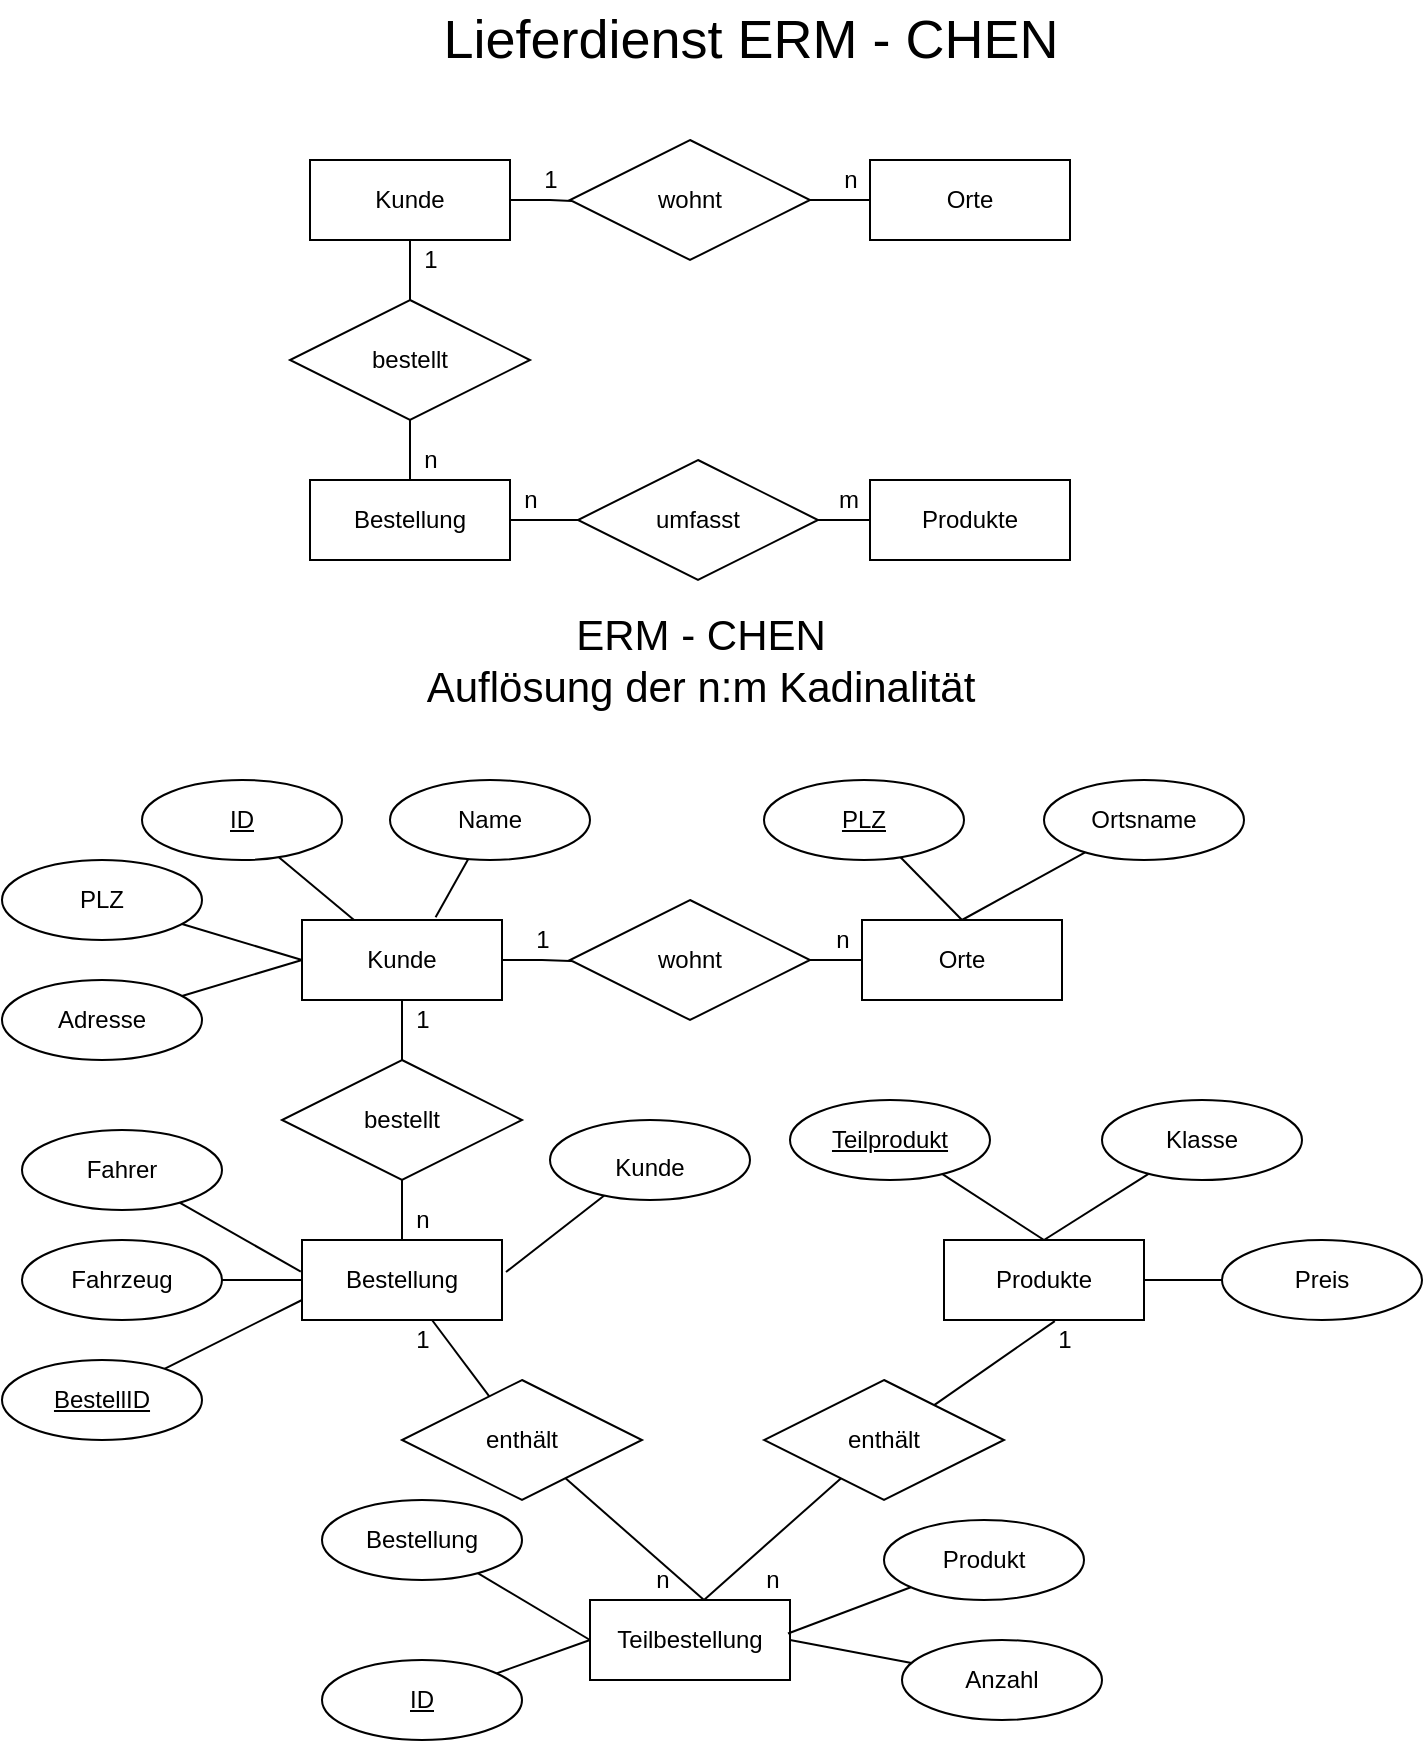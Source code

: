<mxfile version="14.6.13" type="device" pages="2"><diagram id="JE817hBxM2WWkQEme-D2" name="Page-1"><mxGraphModel dx="981" dy="508" grid="1" gridSize="10" guides="1" tooltips="1" connect="1" arrows="1" fold="1" page="1" pageScale="1" pageWidth="827" pageHeight="1169" math="0" shadow="0"><root><mxCell id="0"/><mxCell id="1" parent="0"/><mxCell id="rlIfm67ZMef8G25fysMD-7" style="edgeStyle=orthogonalEdgeStyle;rounded=0;orthogonalLoop=1;jettySize=auto;html=1;entryX=0.031;entryY=0.51;entryDx=0;entryDy=0;entryPerimeter=0;endArrow=none;endFill=0;" edge="1" parent="1" source="rlIfm67ZMef8G25fysMD-1" target="rlIfm67ZMef8G25fysMD-6"><mxGeometry relative="1" as="geometry"/></mxCell><mxCell id="rlIfm67ZMef8G25fysMD-1" value="Kunde" style="whiteSpace=wrap;html=1;align=center;" vertex="1" parent="1"><mxGeometry x="194" y="80" width="100" height="40" as="geometry"/></mxCell><mxCell id="rlIfm67ZMef8G25fysMD-3" value="Produkte" style="whiteSpace=wrap;html=1;align=center;" vertex="1" parent="1"><mxGeometry x="474" y="240" width="100" height="40" as="geometry"/></mxCell><mxCell id="rlIfm67ZMef8G25fysMD-13" style="edgeStyle=orthogonalEdgeStyle;rounded=0;orthogonalLoop=1;jettySize=auto;html=1;entryX=0;entryY=0.5;entryDx=0;entryDy=0;endArrow=none;endFill=0;" edge="1" parent="1" source="rlIfm67ZMef8G25fysMD-4" target="rlIfm67ZMef8G25fysMD-12"><mxGeometry relative="1" as="geometry"/></mxCell><mxCell id="rlIfm67ZMef8G25fysMD-4" value="Bestellung" style="whiteSpace=wrap;html=1;align=center;" vertex="1" parent="1"><mxGeometry x="194" y="240" width="100" height="40" as="geometry"/></mxCell><mxCell id="rlIfm67ZMef8G25fysMD-5" value="Orte" style="whiteSpace=wrap;html=1;align=center;" vertex="1" parent="1"><mxGeometry x="474" y="80" width="100" height="40" as="geometry"/></mxCell><mxCell id="rlIfm67ZMef8G25fysMD-9" style="edgeStyle=orthogonalEdgeStyle;rounded=0;orthogonalLoop=1;jettySize=auto;html=1;exitX=1;exitY=0.5;exitDx=0;exitDy=0;endArrow=none;endFill=0;" edge="1" parent="1" source="rlIfm67ZMef8G25fysMD-6" target="rlIfm67ZMef8G25fysMD-5"><mxGeometry relative="1" as="geometry"/></mxCell><mxCell id="rlIfm67ZMef8G25fysMD-6" value="wohnt" style="shape=rhombus;perimeter=rhombusPerimeter;whiteSpace=wrap;html=1;align=center;" vertex="1" parent="1"><mxGeometry x="324" y="70" width="120" height="60" as="geometry"/></mxCell><mxCell id="rlIfm67ZMef8G25fysMD-10" value="1" style="text;html=1;align=center;verticalAlign=middle;resizable=0;points=[];autosize=1;strokeColor=none;" vertex="1" parent="1"><mxGeometry x="304" y="80" width="20" height="20" as="geometry"/></mxCell><mxCell id="rlIfm67ZMef8G25fysMD-11" value="n" style="text;html=1;align=center;verticalAlign=middle;resizable=0;points=[];autosize=1;strokeColor=none;" vertex="1" parent="1"><mxGeometry x="454" y="80" width="20" height="20" as="geometry"/></mxCell><mxCell id="rlIfm67ZMef8G25fysMD-14" style="edgeStyle=orthogonalEdgeStyle;rounded=0;orthogonalLoop=1;jettySize=auto;html=1;entryX=0;entryY=0.5;entryDx=0;entryDy=0;endArrow=none;endFill=0;" edge="1" parent="1" source="rlIfm67ZMef8G25fysMD-12" target="rlIfm67ZMef8G25fysMD-3"><mxGeometry relative="1" as="geometry"/></mxCell><mxCell id="rlIfm67ZMef8G25fysMD-12" value="umfasst" style="shape=rhombus;perimeter=rhombusPerimeter;whiteSpace=wrap;html=1;align=center;" vertex="1" parent="1"><mxGeometry x="328" y="230" width="120" height="60" as="geometry"/></mxCell><mxCell id="rlIfm67ZMef8G25fysMD-15" value="n" style="text;html=1;align=center;verticalAlign=middle;resizable=0;points=[];autosize=1;strokeColor=none;" vertex="1" parent="1"><mxGeometry x="294" y="240" width="20" height="20" as="geometry"/></mxCell><mxCell id="rlIfm67ZMef8G25fysMD-16" value="m" style="text;html=1;align=center;verticalAlign=middle;resizable=0;points=[];autosize=1;strokeColor=none;" vertex="1" parent="1"><mxGeometry x="448" y="240" width="30" height="20" as="geometry"/></mxCell><mxCell id="rlIfm67ZMef8G25fysMD-18" style="edgeStyle=orthogonalEdgeStyle;rounded=0;orthogonalLoop=1;jettySize=auto;html=1;entryX=0.5;entryY=1;entryDx=0;entryDy=0;endArrow=none;endFill=0;" edge="1" parent="1" source="rlIfm67ZMef8G25fysMD-17" target="rlIfm67ZMef8G25fysMD-1"><mxGeometry relative="1" as="geometry"/></mxCell><mxCell id="rlIfm67ZMef8G25fysMD-19" style="edgeStyle=orthogonalEdgeStyle;rounded=0;orthogonalLoop=1;jettySize=auto;html=1;entryX=0.5;entryY=0;entryDx=0;entryDy=0;endArrow=none;endFill=0;" edge="1" parent="1" source="rlIfm67ZMef8G25fysMD-17" target="rlIfm67ZMef8G25fysMD-4"><mxGeometry relative="1" as="geometry"/></mxCell><mxCell id="rlIfm67ZMef8G25fysMD-17" value="bestellt" style="shape=rhombus;perimeter=rhombusPerimeter;whiteSpace=wrap;html=1;align=center;" vertex="1" parent="1"><mxGeometry x="184" y="150" width="120" height="60" as="geometry"/></mxCell><mxCell id="rlIfm67ZMef8G25fysMD-20" value="n" style="text;html=1;align=center;verticalAlign=middle;resizable=0;points=[];autosize=1;strokeColor=none;" vertex="1" parent="1"><mxGeometry x="244" y="220" width="20" height="20" as="geometry"/></mxCell><mxCell id="rlIfm67ZMef8G25fysMD-21" value="1" style="text;html=1;align=center;verticalAlign=middle;resizable=0;points=[];autosize=1;strokeColor=none;" vertex="1" parent="1"><mxGeometry x="244" y="120" width="20" height="20" as="geometry"/></mxCell><mxCell id="rlIfm67ZMef8G25fysMD-22" value="Lieferdienst ERM - CHEN" style="text;html=1;align=center;verticalAlign=middle;resizable=0;points=[];autosize=1;strokeColor=none;fontSize=27;" vertex="1" parent="1"><mxGeometry x="254" width="320" height="40" as="geometry"/></mxCell><mxCell id="rlIfm67ZMef8G25fysMD-23" value="ERM - CHEN&lt;br style=&quot;font-size: 21px;&quot;&gt;Auflösung der n:m Kadinalität" style="text;html=1;align=center;verticalAlign=middle;resizable=0;points=[];autosize=1;strokeColor=none;fontSize=21;" vertex="1" parent="1"><mxGeometry x="244" y="300" width="290" height="60" as="geometry"/></mxCell><mxCell id="rlIfm67ZMef8G25fysMD-24" style="edgeStyle=orthogonalEdgeStyle;rounded=0;orthogonalLoop=1;jettySize=auto;html=1;entryX=0.031;entryY=0.51;entryDx=0;entryDy=0;entryPerimeter=0;endArrow=none;endFill=0;" edge="1" parent="1" source="rlIfm67ZMef8G25fysMD-25" target="rlIfm67ZMef8G25fysMD-31"><mxGeometry relative="1" as="geometry"/></mxCell><mxCell id="rlIfm67ZMef8G25fysMD-25" value="Kunde" style="whiteSpace=wrap;html=1;align=center;" vertex="1" parent="1"><mxGeometry x="190" y="460" width="100" height="40" as="geometry"/></mxCell><mxCell id="rlIfm67ZMef8G25fysMD-73" style="edgeStyle=none;rounded=0;orthogonalLoop=1;jettySize=auto;html=1;entryX=0;entryY=0.5;entryDx=0;entryDy=0;endArrow=none;endFill=0;" edge="1" parent="1" source="rlIfm67ZMef8G25fysMD-26" target="rlIfm67ZMef8G25fysMD-72"><mxGeometry relative="1" as="geometry"/></mxCell><mxCell id="rlIfm67ZMef8G25fysMD-26" value="Produkte" style="whiteSpace=wrap;html=1;align=center;" vertex="1" parent="1"><mxGeometry x="511" y="620" width="100" height="40" as="geometry"/></mxCell><mxCell id="rlIfm67ZMef8G25fysMD-46" style="rounded=0;orthogonalLoop=1;jettySize=auto;html=1;endArrow=none;endFill=0;" edge="1" parent="1" source="rlIfm67ZMef8G25fysMD-28" target="rlIfm67ZMef8G25fysMD-44"><mxGeometry relative="1" as="geometry"/></mxCell><mxCell id="rlIfm67ZMef8G25fysMD-28" value="Bestellung" style="whiteSpace=wrap;html=1;align=center;" vertex="1" parent="1"><mxGeometry x="190" y="620" width="100" height="40" as="geometry"/></mxCell><mxCell id="rlIfm67ZMef8G25fysMD-29" value="Orte" style="whiteSpace=wrap;html=1;align=center;" vertex="1" parent="1"><mxGeometry x="470" y="460" width="100" height="40" as="geometry"/></mxCell><mxCell id="rlIfm67ZMef8G25fysMD-30" style="edgeStyle=orthogonalEdgeStyle;rounded=0;orthogonalLoop=1;jettySize=auto;html=1;exitX=1;exitY=0.5;exitDx=0;exitDy=0;entryX=0;entryY=0.5;entryDx=0;entryDy=0;endArrow=none;endFill=0;" edge="1" parent="1" source="rlIfm67ZMef8G25fysMD-31" target="rlIfm67ZMef8G25fysMD-29"><mxGeometry relative="1" as="geometry"/></mxCell><mxCell id="rlIfm67ZMef8G25fysMD-31" value="wohnt" style="shape=rhombus;perimeter=rhombusPerimeter;whiteSpace=wrap;html=1;align=center;" vertex="1" parent="1"><mxGeometry x="324" y="450" width="120" height="60" as="geometry"/></mxCell><mxCell id="rlIfm67ZMef8G25fysMD-32" value="1" style="text;html=1;align=center;verticalAlign=middle;resizable=0;points=[];autosize=1;strokeColor=none;" vertex="1" parent="1"><mxGeometry x="300" y="460" width="20" height="20" as="geometry"/></mxCell><mxCell id="rlIfm67ZMef8G25fysMD-33" value="n" style="text;html=1;align=center;verticalAlign=middle;resizable=0;points=[];autosize=1;strokeColor=none;" vertex="1" parent="1"><mxGeometry x="450" y="460" width="20" height="20" as="geometry"/></mxCell><mxCell id="rlIfm67ZMef8G25fysMD-38" style="edgeStyle=orthogonalEdgeStyle;rounded=0;orthogonalLoop=1;jettySize=auto;html=1;entryX=0.5;entryY=1;entryDx=0;entryDy=0;endArrow=none;endFill=0;" edge="1" parent="1" source="rlIfm67ZMef8G25fysMD-40" target="rlIfm67ZMef8G25fysMD-25"><mxGeometry relative="1" as="geometry"/></mxCell><mxCell id="rlIfm67ZMef8G25fysMD-39" style="edgeStyle=orthogonalEdgeStyle;rounded=0;orthogonalLoop=1;jettySize=auto;html=1;entryX=0.5;entryY=0;entryDx=0;entryDy=0;endArrow=none;endFill=0;" edge="1" parent="1" source="rlIfm67ZMef8G25fysMD-40" target="rlIfm67ZMef8G25fysMD-28"><mxGeometry relative="1" as="geometry"/></mxCell><mxCell id="rlIfm67ZMef8G25fysMD-40" value="bestellt" style="shape=rhombus;perimeter=rhombusPerimeter;whiteSpace=wrap;html=1;align=center;" vertex="1" parent="1"><mxGeometry x="180" y="530" width="120" height="60" as="geometry"/></mxCell><mxCell id="rlIfm67ZMef8G25fysMD-41" value="n" style="text;html=1;align=center;verticalAlign=middle;resizable=0;points=[];autosize=1;strokeColor=none;" vertex="1" parent="1"><mxGeometry x="240" y="600" width="20" height="20" as="geometry"/></mxCell><mxCell id="rlIfm67ZMef8G25fysMD-42" value="1" style="text;html=1;align=center;verticalAlign=middle;resizable=0;points=[];autosize=1;strokeColor=none;" vertex="1" parent="1"><mxGeometry x="240" y="500" width="20" height="20" as="geometry"/></mxCell><mxCell id="rlIfm67ZMef8G25fysMD-43" value="Teilbestellung" style="whiteSpace=wrap;html=1;align=center;" vertex="1" parent="1"><mxGeometry x="334" y="800" width="100" height="40" as="geometry"/></mxCell><mxCell id="rlIfm67ZMef8G25fysMD-48" style="edgeStyle=none;rounded=0;orthogonalLoop=1;jettySize=auto;html=1;entryX=0.57;entryY=0;entryDx=0;entryDy=0;entryPerimeter=0;endArrow=none;endFill=0;" edge="1" parent="1" source="rlIfm67ZMef8G25fysMD-44" target="rlIfm67ZMef8G25fysMD-43"><mxGeometry relative="1" as="geometry"/></mxCell><mxCell id="rlIfm67ZMef8G25fysMD-44" value="enthält" style="shape=rhombus;perimeter=rhombusPerimeter;whiteSpace=wrap;html=1;align=center;" vertex="1" parent="1"><mxGeometry x="240" y="690" width="120" height="60" as="geometry"/></mxCell><mxCell id="rlIfm67ZMef8G25fysMD-47" style="edgeStyle=none;rounded=0;orthogonalLoop=1;jettySize=auto;html=1;entryX=0.554;entryY=1.014;entryDx=0;entryDy=0;entryPerimeter=0;endArrow=none;endFill=0;" edge="1" parent="1" source="rlIfm67ZMef8G25fysMD-45" target="rlIfm67ZMef8G25fysMD-26"><mxGeometry relative="1" as="geometry"/></mxCell><mxCell id="rlIfm67ZMef8G25fysMD-49" style="edgeStyle=none;rounded=0;orthogonalLoop=1;jettySize=auto;html=1;entryX=0.57;entryY=0;entryDx=0;entryDy=0;entryPerimeter=0;endArrow=none;endFill=0;" edge="1" parent="1" source="rlIfm67ZMef8G25fysMD-45" target="rlIfm67ZMef8G25fysMD-43"><mxGeometry relative="1" as="geometry"/></mxCell><mxCell id="rlIfm67ZMef8G25fysMD-45" value="enthält" style="shape=rhombus;perimeter=rhombusPerimeter;whiteSpace=wrap;html=1;align=center;" vertex="1" parent="1"><mxGeometry x="421" y="690" width="120" height="60" as="geometry"/></mxCell><mxCell id="rlIfm67ZMef8G25fysMD-50" value="1" style="text;html=1;align=center;verticalAlign=middle;resizable=0;points=[];autosize=1;strokeColor=none;" vertex="1" parent="1"><mxGeometry x="240" y="660" width="20" height="20" as="geometry"/></mxCell><mxCell id="rlIfm67ZMef8G25fysMD-51" value="n" style="text;html=1;align=center;verticalAlign=middle;resizable=0;points=[];autosize=1;strokeColor=none;" vertex="1" parent="1"><mxGeometry x="360" y="780" width="20" height="20" as="geometry"/></mxCell><mxCell id="rlIfm67ZMef8G25fysMD-52" value="1" style="text;html=1;align=center;verticalAlign=middle;resizable=0;points=[];autosize=1;strokeColor=none;" vertex="1" parent="1"><mxGeometry x="561" y="660" width="20" height="20" as="geometry"/></mxCell><mxCell id="rlIfm67ZMef8G25fysMD-54" value="n" style="text;html=1;align=center;verticalAlign=middle;resizable=0;points=[];autosize=1;strokeColor=none;" vertex="1" parent="1"><mxGeometry x="415" y="780" width="20" height="20" as="geometry"/></mxCell><mxCell id="rlIfm67ZMef8G25fysMD-60" style="edgeStyle=none;rounded=0;orthogonalLoop=1;jettySize=auto;html=1;entryX=0.5;entryY=0;entryDx=0;entryDy=0;endArrow=none;endFill=0;" edge="1" parent="1" source="rlIfm67ZMef8G25fysMD-56" target="rlIfm67ZMef8G25fysMD-29"><mxGeometry relative="1" as="geometry"/></mxCell><mxCell id="rlIfm67ZMef8G25fysMD-56" value="Ortsname" style="ellipse;whiteSpace=wrap;html=1;align=center;" vertex="1" parent="1"><mxGeometry x="561" y="390" width="100" height="40" as="geometry"/></mxCell><mxCell id="rlIfm67ZMef8G25fysMD-61" style="edgeStyle=none;rounded=0;orthogonalLoop=1;jettySize=auto;html=1;endArrow=none;endFill=0;" edge="1" parent="1" target="rlIfm67ZMef8G25fysMD-25"><mxGeometry relative="1" as="geometry"><mxPoint x="171.674" y="423.023" as="sourcePoint"/></mxGeometry></mxCell><mxCell id="rlIfm67ZMef8G25fysMD-57" value="ID" style="ellipse;whiteSpace=wrap;html=1;align=center;fontStyle=4;" vertex="1" parent="1"><mxGeometry x="110" y="390" width="100" height="40" as="geometry"/></mxCell><mxCell id="rlIfm67ZMef8G25fysMD-59" style="edgeStyle=none;rounded=0;orthogonalLoop=1;jettySize=auto;html=1;entryX=0.5;entryY=0;entryDx=0;entryDy=0;endArrow=none;endFill=0;" edge="1" parent="1" source="rlIfm67ZMef8G25fysMD-58" target="rlIfm67ZMef8G25fysMD-29"><mxGeometry relative="1" as="geometry"/></mxCell><mxCell id="rlIfm67ZMef8G25fysMD-58" value="PLZ" style="ellipse;whiteSpace=wrap;html=1;align=center;fontStyle=4;" vertex="1" parent="1"><mxGeometry x="421" y="390" width="100" height="40" as="geometry"/></mxCell><mxCell id="rlIfm67ZMef8G25fysMD-63" style="edgeStyle=none;rounded=0;orthogonalLoop=1;jettySize=auto;html=1;entryX=0.668;entryY=-0.033;entryDx=0;entryDy=0;entryPerimeter=0;endArrow=none;endFill=0;" edge="1" parent="1" source="rlIfm67ZMef8G25fysMD-62" target="rlIfm67ZMef8G25fysMD-25"><mxGeometry relative="1" as="geometry"/></mxCell><mxCell id="rlIfm67ZMef8G25fysMD-62" value="Name" style="ellipse;whiteSpace=wrap;html=1;align=center;" vertex="1" parent="1"><mxGeometry x="234" y="390" width="100" height="40" as="geometry"/></mxCell><mxCell id="rlIfm67ZMef8G25fysMD-65" style="edgeStyle=none;rounded=0;orthogonalLoop=1;jettySize=auto;html=1;entryX=0;entryY=0.5;entryDx=0;entryDy=0;endArrow=none;endFill=0;" edge="1" parent="1" source="rlIfm67ZMef8G25fysMD-64" target="rlIfm67ZMef8G25fysMD-25"><mxGeometry relative="1" as="geometry"/></mxCell><mxCell id="rlIfm67ZMef8G25fysMD-64" value="PLZ" style="ellipse;whiteSpace=wrap;html=1;align=center;" vertex="1" parent="1"><mxGeometry x="40" y="430" width="100" height="40" as="geometry"/></mxCell><mxCell id="rlIfm67ZMef8G25fysMD-67" style="edgeStyle=none;rounded=0;orthogonalLoop=1;jettySize=auto;html=1;entryX=0;entryY=0.5;entryDx=0;entryDy=0;endArrow=none;endFill=0;" edge="1" parent="1" source="rlIfm67ZMef8G25fysMD-66" target="rlIfm67ZMef8G25fysMD-25"><mxGeometry relative="1" as="geometry"/></mxCell><mxCell id="rlIfm67ZMef8G25fysMD-66" value="Adresse" style="ellipse;whiteSpace=wrap;html=1;align=center;" vertex="1" parent="1"><mxGeometry x="40" y="490" width="100" height="40" as="geometry"/></mxCell><mxCell id="rlIfm67ZMef8G25fysMD-69" style="edgeStyle=none;rounded=0;orthogonalLoop=1;jettySize=auto;html=1;entryX=0.5;entryY=0;entryDx=0;entryDy=0;endArrow=none;endFill=0;" edge="1" parent="1" source="rlIfm67ZMef8G25fysMD-68" target="rlIfm67ZMef8G25fysMD-26"><mxGeometry relative="1" as="geometry"/></mxCell><mxCell id="rlIfm67ZMef8G25fysMD-68" value="Teilprodukt" style="ellipse;whiteSpace=wrap;html=1;align=center;fontStyle=4;" vertex="1" parent="1"><mxGeometry x="434" y="550" width="100" height="40" as="geometry"/></mxCell><mxCell id="rlIfm67ZMef8G25fysMD-71" style="edgeStyle=none;rounded=0;orthogonalLoop=1;jettySize=auto;html=1;entryX=0.5;entryY=0;entryDx=0;entryDy=0;endArrow=none;endFill=0;" edge="1" parent="1" source="rlIfm67ZMef8G25fysMD-70" target="rlIfm67ZMef8G25fysMD-26"><mxGeometry relative="1" as="geometry"/></mxCell><mxCell id="rlIfm67ZMef8G25fysMD-70" value="Klasse" style="ellipse;whiteSpace=wrap;html=1;align=center;" vertex="1" parent="1"><mxGeometry x="590" y="550" width="100" height="40" as="geometry"/></mxCell><mxCell id="rlIfm67ZMef8G25fysMD-72" value="Preis" style="ellipse;whiteSpace=wrap;html=1;align=center;" vertex="1" parent="1"><mxGeometry x="650" y="620" width="100" height="40" as="geometry"/></mxCell><mxCell id="rlIfm67ZMef8G25fysMD-75" style="edgeStyle=none;rounded=0;orthogonalLoop=1;jettySize=auto;html=1;entryX=0.99;entryY=0.419;entryDx=0;entryDy=0;entryPerimeter=0;endArrow=none;endFill=0;" edge="1" parent="1" source="rlIfm67ZMef8G25fysMD-74" target="rlIfm67ZMef8G25fysMD-43"><mxGeometry relative="1" as="geometry"/></mxCell><mxCell id="rlIfm67ZMef8G25fysMD-74" value="Produkt" style="ellipse;whiteSpace=wrap;html=1;align=center;" vertex="1" parent="1"><mxGeometry x="481" y="760" width="100" height="40" as="geometry"/></mxCell><mxCell id="rlIfm67ZMef8G25fysMD-78" style="edgeStyle=none;rounded=0;orthogonalLoop=1;jettySize=auto;html=1;entryX=0;entryY=0.5;entryDx=0;entryDy=0;endArrow=none;endFill=0;" edge="1" parent="1" source="rlIfm67ZMef8G25fysMD-77" target="rlIfm67ZMef8G25fysMD-43"><mxGeometry relative="1" as="geometry"/></mxCell><mxCell id="rlIfm67ZMef8G25fysMD-77" value="Bestellung" style="ellipse;whiteSpace=wrap;html=1;align=center;" vertex="1" parent="1"><mxGeometry x="200" y="750" width="100" height="40" as="geometry"/></mxCell><mxCell id="rlIfm67ZMef8G25fysMD-80" style="edgeStyle=none;rounded=0;orthogonalLoop=1;jettySize=auto;html=1;entryX=1;entryY=0.5;entryDx=0;entryDy=0;endArrow=none;endFill=0;" edge="1" parent="1" source="rlIfm67ZMef8G25fysMD-79" target="rlIfm67ZMef8G25fysMD-43"><mxGeometry relative="1" as="geometry"/></mxCell><mxCell id="rlIfm67ZMef8G25fysMD-79" value="Anzahl" style="ellipse;whiteSpace=wrap;html=1;align=center;" vertex="1" parent="1"><mxGeometry x="490" y="820" width="100" height="40" as="geometry"/></mxCell><mxCell id="rlIfm67ZMef8G25fysMD-83" style="edgeStyle=none;rounded=0;orthogonalLoop=1;jettySize=auto;html=1;endArrow=none;endFill=0;entryX=0;entryY=0.5;entryDx=0;entryDy=0;" edge="1" parent="1" source="rlIfm67ZMef8G25fysMD-82" target="rlIfm67ZMef8G25fysMD-43"><mxGeometry relative="1" as="geometry"><mxPoint x="330.0" y="820" as="targetPoint"/></mxGeometry></mxCell><mxCell id="rlIfm67ZMef8G25fysMD-82" value="ID" style="ellipse;whiteSpace=wrap;html=1;align=center;fontStyle=4;" vertex="1" parent="1"><mxGeometry x="200" y="830" width="100" height="40" as="geometry"/></mxCell><mxCell id="0_Ir6nG0halBewh2mUgJ-2" style="edgeStyle=none;rounded=0;orthogonalLoop=1;jettySize=auto;html=1;fontSize=21;endArrow=none;endFill=0;" edge="1" parent="1" source="0_Ir6nG0halBewh2mUgJ-1"><mxGeometry relative="1" as="geometry"><mxPoint x="292" y="636" as="targetPoint"/></mxGeometry></mxCell><mxCell id="0_Ir6nG0halBewh2mUgJ-1" value="&lt;font style=&quot;font-size: 12px&quot;&gt;Kunde&lt;/font&gt;" style="ellipse;whiteSpace=wrap;html=1;align=center;fontSize=21;" vertex="1" parent="1"><mxGeometry x="314" y="560" width="100" height="40" as="geometry"/></mxCell><mxCell id="0_Ir6nG0halBewh2mUgJ-4" style="edgeStyle=none;rounded=0;orthogonalLoop=1;jettySize=auto;html=1;entryX=-0.006;entryY=0.395;entryDx=0;entryDy=0;entryPerimeter=0;fontSize=12;endArrow=none;endFill=0;" edge="1" parent="1" source="0_Ir6nG0halBewh2mUgJ-3" target="rlIfm67ZMef8G25fysMD-28"><mxGeometry relative="1" as="geometry"/></mxCell><mxCell id="0_Ir6nG0halBewh2mUgJ-3" value="Fahrer" style="ellipse;whiteSpace=wrap;html=1;align=center;fontSize=12;" vertex="1" parent="1"><mxGeometry x="50" y="565" width="100" height="40" as="geometry"/></mxCell><mxCell id="0_Ir6nG0halBewh2mUgJ-6" style="edgeStyle=none;rounded=0;orthogonalLoop=1;jettySize=auto;html=1;entryX=0;entryY=0.5;entryDx=0;entryDy=0;fontSize=12;endArrow=none;endFill=0;" edge="1" parent="1" source="0_Ir6nG0halBewh2mUgJ-5" target="rlIfm67ZMef8G25fysMD-28"><mxGeometry relative="1" as="geometry"/></mxCell><mxCell id="0_Ir6nG0halBewh2mUgJ-5" value="Fahrzeug" style="ellipse;whiteSpace=wrap;html=1;align=center;fontSize=12;" vertex="1" parent="1"><mxGeometry x="50" y="620" width="100" height="40" as="geometry"/></mxCell><mxCell id="0_Ir6nG0halBewh2mUgJ-10" style="edgeStyle=none;rounded=0;orthogonalLoop=1;jettySize=auto;html=1;entryX=0;entryY=0.75;entryDx=0;entryDy=0;fontSize=12;endArrow=none;endFill=0;" edge="1" parent="1" source="0_Ir6nG0halBewh2mUgJ-9" target="rlIfm67ZMef8G25fysMD-28"><mxGeometry relative="1" as="geometry"/></mxCell><mxCell id="0_Ir6nG0halBewh2mUgJ-9" value="BestellID" style="ellipse;whiteSpace=wrap;html=1;align=center;fontStyle=4;fontSize=12;" vertex="1" parent="1"><mxGeometry x="40" y="680" width="100" height="40" as="geometry"/></mxCell></root></mxGraphModel></diagram><diagram id="M_xzUDjwmsD1-cRpUX93" name="Page-2"><mxGraphModel dx="981" dy="508" grid="1" gridSize="10" guides="1" tooltips="1" connect="1" arrows="1" fold="1" page="1" pageScale="1" pageWidth="827" pageHeight="1169" math="0" shadow="0"><root><mxCell id="_XZrAct1Udw4EltURwj7-0"/><mxCell id="_XZrAct1Udw4EltURwj7-1" parent="_XZrAct1Udw4EltURwj7-0"/><mxCell id="_XZrAct1Udw4EltURwj7-2" value="Lieferdienst nach Barker" style="text;html=1;align=center;verticalAlign=middle;resizable=0;points=[];autosize=1;strokeColor=none;fontSize=27;" vertex="1" parent="_XZrAct1Udw4EltURwj7-1"><mxGeometry x="259" y="30" width="310" height="40" as="geometry"/></mxCell><mxCell id="G9RLpJziLYAYC_d501g--0" value="Kunde" style="shape=table;startSize=30;container=1;collapsible=1;childLayout=tableLayout;fixedRows=1;rowLines=0;fontStyle=1;align=center;resizeLast=1;fontSize=21;" vertex="1" parent="_XZrAct1Udw4EltURwj7-1"><mxGeometry x="314" y="320" width="180" height="150" as="geometry"/></mxCell><mxCell id="G9RLpJziLYAYC_d501g--1" value="" style="shape=partialRectangle;collapsible=0;dropTarget=0;pointerEvents=0;fillColor=none;top=0;left=0;bottom=1;right=0;points=[[0,0.5],[1,0.5]];portConstraint=eastwest;" vertex="1" parent="G9RLpJziLYAYC_d501g--0"><mxGeometry y="30" width="180" height="30" as="geometry"/></mxCell><mxCell id="G9RLpJziLYAYC_d501g--2" value="PK" style="shape=partialRectangle;connectable=0;fillColor=none;top=0;left=0;bottom=0;right=0;fontStyle=1;overflow=hidden;" vertex="1" parent="G9RLpJziLYAYC_d501g--1"><mxGeometry width="30" height="30" as="geometry"/></mxCell><mxCell id="G9RLpJziLYAYC_d501g--3" value="ID" style="shape=partialRectangle;connectable=0;fillColor=none;top=0;left=0;bottom=0;right=0;align=left;spacingLeft=6;fontStyle=5;overflow=hidden;" vertex="1" parent="G9RLpJziLYAYC_d501g--1"><mxGeometry x="30" width="150" height="30" as="geometry"/></mxCell><mxCell id="G9RLpJziLYAYC_d501g--4" value="" style="shape=partialRectangle;collapsible=0;dropTarget=0;pointerEvents=0;fillColor=none;top=0;left=0;bottom=0;right=0;points=[[0,0.5],[1,0.5]];portConstraint=eastwest;" vertex="1" parent="G9RLpJziLYAYC_d501g--0"><mxGeometry y="60" width="180" height="30" as="geometry"/></mxCell><mxCell id="G9RLpJziLYAYC_d501g--5" value="" style="shape=partialRectangle;connectable=0;fillColor=none;top=0;left=0;bottom=0;right=0;editable=1;overflow=hidden;" vertex="1" parent="G9RLpJziLYAYC_d501g--4"><mxGeometry width="30" height="30" as="geometry"/></mxCell><mxCell id="G9RLpJziLYAYC_d501g--6" value="Name" style="shape=partialRectangle;connectable=0;fillColor=none;top=0;left=0;bottom=0;right=0;align=left;spacingLeft=6;overflow=hidden;" vertex="1" parent="G9RLpJziLYAYC_d501g--4"><mxGeometry x="30" width="150" height="30" as="geometry"/></mxCell><mxCell id="G9RLpJziLYAYC_d501g--7" value="" style="shape=partialRectangle;collapsible=0;dropTarget=0;pointerEvents=0;fillColor=none;top=0;left=0;bottom=0;right=0;points=[[0,0.5],[1,0.5]];portConstraint=eastwest;" vertex="1" parent="G9RLpJziLYAYC_d501g--0"><mxGeometry y="90" width="180" height="20" as="geometry"/></mxCell><mxCell id="G9RLpJziLYAYC_d501g--8" value="" style="shape=partialRectangle;connectable=0;fillColor=none;top=0;left=0;bottom=0;right=0;editable=1;overflow=hidden;" vertex="1" parent="G9RLpJziLYAYC_d501g--7"><mxGeometry width="30" height="20" as="geometry"/></mxCell><mxCell id="G9RLpJziLYAYC_d501g--9" value="Adresse" style="shape=partialRectangle;connectable=0;fillColor=none;top=0;left=0;bottom=0;right=0;align=left;spacingLeft=6;overflow=hidden;" vertex="1" parent="G9RLpJziLYAYC_d501g--7"><mxGeometry x="30" width="150" height="20" as="geometry"/></mxCell><mxCell id="G9RLpJziLYAYC_d501g--10" value="" style="shape=partialRectangle;collapsible=0;dropTarget=0;pointerEvents=0;fillColor=none;top=0;left=0;bottom=0;right=0;points=[[0,0.5],[1,0.5]];portConstraint=eastwest;" vertex="1" parent="G9RLpJziLYAYC_d501g--0"><mxGeometry y="110" width="180" height="30" as="geometry"/></mxCell><mxCell id="G9RLpJziLYAYC_d501g--11" value="FK" style="shape=partialRectangle;connectable=0;fillColor=none;top=0;left=0;bottom=0;right=0;editable=1;overflow=hidden;" vertex="1" parent="G9RLpJziLYAYC_d501g--10"><mxGeometry width="30" height="30" as="geometry"/></mxCell><mxCell id="G9RLpJziLYAYC_d501g--12" value="PLZ" style="shape=partialRectangle;connectable=0;fillColor=none;top=0;left=0;bottom=0;right=0;align=left;spacingLeft=6;overflow=hidden;" vertex="1" parent="G9RLpJziLYAYC_d501g--10"><mxGeometry x="30" width="150" height="30" as="geometry"/></mxCell><mxCell id="oNv68tH3QTi9OsbZnE6h-0" value="Orte" style="shape=table;startSize=30;container=1;collapsible=1;childLayout=tableLayout;fixedRows=1;rowLines=0;fontStyle=1;align=center;resizeLast=1;fontSize=21;" vertex="1" parent="_XZrAct1Udw4EltURwj7-1"><mxGeometry x="40" y="345" width="180" height="100" as="geometry"/></mxCell><mxCell id="oNv68tH3QTi9OsbZnE6h-1" value="" style="shape=partialRectangle;collapsible=0;dropTarget=0;pointerEvents=0;fillColor=none;top=0;left=0;bottom=1;right=0;points=[[0,0.5],[1,0.5]];portConstraint=eastwest;" vertex="1" parent="oNv68tH3QTi9OsbZnE6h-0"><mxGeometry y="30" width="180" height="30" as="geometry"/></mxCell><mxCell id="oNv68tH3QTi9OsbZnE6h-2" value="PK" style="shape=partialRectangle;connectable=0;fillColor=none;top=0;left=0;bottom=0;right=0;fontStyle=1;overflow=hidden;" vertex="1" parent="oNv68tH3QTi9OsbZnE6h-1"><mxGeometry width="30" height="30" as="geometry"/></mxCell><mxCell id="oNv68tH3QTi9OsbZnE6h-3" value="PLZ" style="shape=partialRectangle;connectable=0;fillColor=none;top=0;left=0;bottom=0;right=0;align=left;spacingLeft=6;fontStyle=5;overflow=hidden;" vertex="1" parent="oNv68tH3QTi9OsbZnE6h-1"><mxGeometry x="30" width="150" height="30" as="geometry"/></mxCell><mxCell id="oNv68tH3QTi9OsbZnE6h-4" value="" style="shape=partialRectangle;collapsible=0;dropTarget=0;pointerEvents=0;fillColor=none;top=0;left=0;bottom=0;right=0;points=[[0,0.5],[1,0.5]];portConstraint=eastwest;" vertex="1" parent="oNv68tH3QTi9OsbZnE6h-0"><mxGeometry y="60" width="180" height="30" as="geometry"/></mxCell><mxCell id="oNv68tH3QTi9OsbZnE6h-5" value="" style="shape=partialRectangle;connectable=0;fillColor=none;top=0;left=0;bottom=0;right=0;editable=1;overflow=hidden;" vertex="1" parent="oNv68tH3QTi9OsbZnE6h-4"><mxGeometry width="30" height="30" as="geometry"/></mxCell><mxCell id="oNv68tH3QTi9OsbZnE6h-6" value="Ortsname" style="shape=partialRectangle;connectable=0;fillColor=none;top=0;left=0;bottom=0;right=0;align=left;spacingLeft=6;overflow=hidden;" vertex="1" parent="oNv68tH3QTi9OsbZnE6h-4"><mxGeometry x="30" width="150" height="30" as="geometry"/></mxCell><mxCell id="wh6QQqw8RTR4s4er4x1f-1" style="edgeStyle=none;rounded=0;orthogonalLoop=1;jettySize=auto;html=1;exitX=0;exitY=0.5;exitDx=0;exitDy=0;entryX=0;entryY=0.5;entryDx=0;entryDy=0;fontSize=12;endArrow=none;endFill=0;" edge="1" parent="oNv68tH3QTi9OsbZnE6h-0" source="oNv68tH3QTi9OsbZnE6h-0" target="oNv68tH3QTi9OsbZnE6h-1"><mxGeometry relative="1" as="geometry"/></mxCell><mxCell id="isj582xM5cVh-PuZzXfW-9" style="edgeStyle=none;rounded=0;orthogonalLoop=1;jettySize=auto;html=1;exitX=1;exitY=0.5;exitDx=0;exitDy=0;entryX=0;entryY=0.5;entryDx=0;entryDy=0;fontSize=21;endArrow=none;endFill=0;" edge="1" parent="_XZrAct1Udw4EltURwj7-1" source="oNv68tH3QTi9OsbZnE6h-1" target="G9RLpJziLYAYC_d501g--10"><mxGeometry relative="1" as="geometry"/></mxCell><mxCell id="pIbot4LmpzJlV1wWpBCw-0" value="Produkte" style="shape=table;startSize=30;container=1;collapsible=1;childLayout=tableLayout;fixedRows=1;rowLines=0;fontStyle=1;align=center;resizeLast=1;fontSize=21;" vertex="1" parent="_XZrAct1Udw4EltURwj7-1"><mxGeometry x="40" y="120" width="180" height="130" as="geometry"/></mxCell><mxCell id="pIbot4LmpzJlV1wWpBCw-1" value="" style="shape=partialRectangle;collapsible=0;dropTarget=0;pointerEvents=0;fillColor=none;top=0;left=0;bottom=1;right=0;points=[[0,0.5],[1,0.5]];portConstraint=eastwest;" vertex="1" parent="pIbot4LmpzJlV1wWpBCw-0"><mxGeometry y="30" width="180" height="30" as="geometry"/></mxCell><mxCell id="pIbot4LmpzJlV1wWpBCw-2" value="PK" style="shape=partialRectangle;connectable=0;fillColor=none;top=0;left=0;bottom=0;right=0;fontStyle=1;overflow=hidden;" vertex="1" parent="pIbot4LmpzJlV1wWpBCw-1"><mxGeometry width="30" height="30" as="geometry"/></mxCell><mxCell id="pIbot4LmpzJlV1wWpBCw-3" value="Teilprodukte" style="shape=partialRectangle;connectable=0;fillColor=none;top=0;left=0;bottom=0;right=0;align=left;spacingLeft=6;fontStyle=5;overflow=hidden;" vertex="1" parent="pIbot4LmpzJlV1wWpBCw-1"><mxGeometry x="30" width="150" height="30" as="geometry"/></mxCell><mxCell id="pIbot4LmpzJlV1wWpBCw-4" value="" style="shape=partialRectangle;collapsible=0;dropTarget=0;pointerEvents=0;fillColor=none;top=0;left=0;bottom=0;right=0;points=[[0,0.5],[1,0.5]];portConstraint=eastwest;" vertex="1" parent="pIbot4LmpzJlV1wWpBCw-0"><mxGeometry y="60" width="180" height="30" as="geometry"/></mxCell><mxCell id="pIbot4LmpzJlV1wWpBCw-5" value="" style="shape=partialRectangle;connectable=0;fillColor=none;top=0;left=0;bottom=0;right=0;editable=1;overflow=hidden;" vertex="1" parent="pIbot4LmpzJlV1wWpBCw-4"><mxGeometry width="30" height="30" as="geometry"/></mxCell><mxCell id="pIbot4LmpzJlV1wWpBCw-6" value="Klasse" style="shape=partialRectangle;connectable=0;fillColor=none;top=0;left=0;bottom=0;right=0;align=left;spacingLeft=6;overflow=hidden;" vertex="1" parent="pIbot4LmpzJlV1wWpBCw-4"><mxGeometry x="30" width="150" height="30" as="geometry"/></mxCell><mxCell id="pIbot4LmpzJlV1wWpBCw-7" value="" style="shape=partialRectangle;collapsible=0;dropTarget=0;pointerEvents=0;fillColor=none;top=0;left=0;bottom=0;right=0;points=[[0,0.5],[1,0.5]];portConstraint=eastwest;" vertex="1" parent="pIbot4LmpzJlV1wWpBCw-0"><mxGeometry y="90" width="180" height="30" as="geometry"/></mxCell><mxCell id="pIbot4LmpzJlV1wWpBCw-8" value="" style="shape=partialRectangle;connectable=0;fillColor=none;top=0;left=0;bottom=0;right=0;editable=1;overflow=hidden;" vertex="1" parent="pIbot4LmpzJlV1wWpBCw-7"><mxGeometry width="30" height="30" as="geometry"/></mxCell><mxCell id="pIbot4LmpzJlV1wWpBCw-9" value="Preis" style="shape=partialRectangle;connectable=0;fillColor=none;top=0;left=0;bottom=0;right=0;align=left;spacingLeft=6;overflow=hidden;" vertex="1" parent="pIbot4LmpzJlV1wWpBCw-7"><mxGeometry x="30" width="150" height="30" as="geometry"/></mxCell><mxCell id="wh6QQqw8RTR4s4er4x1f-2" style="edgeStyle=none;rounded=0;orthogonalLoop=1;jettySize=auto;html=1;entryX=0;entryY=0.5;entryDx=0;entryDy=0;fontSize=12;endArrow=none;endFill=0;exitX=1;exitY=0.5;exitDx=0;exitDy=0;" edge="1" parent="_XZrAct1Udw4EltURwj7-1" source="JlRu6VWigAvfRZGeLBdn-4" target="u15y8Ud1YOVMXvENN-dX-3"><mxGeometry relative="1" as="geometry"/></mxCell><mxCell id="JlRu6VWigAvfRZGeLBdn-0" value="Teilbestellung" style="shape=table;startSize=30;container=1;collapsible=1;childLayout=tableLayout;fixedRows=1;rowLines=0;fontStyle=1;align=center;resizeLast=1;fontSize=21;" vertex="1" parent="_XZrAct1Udw4EltURwj7-1"><mxGeometry x="314" y="120" width="180" height="160" as="geometry"/></mxCell><mxCell id="JlRu6VWigAvfRZGeLBdn-1" value="" style="shape=partialRectangle;collapsible=0;dropTarget=0;pointerEvents=0;fillColor=none;top=0;left=0;bottom=1;right=0;points=[[0,0.5],[1,0.5]];portConstraint=eastwest;" vertex="1" parent="JlRu6VWigAvfRZGeLBdn-0"><mxGeometry y="30" width="180" height="30" as="geometry"/></mxCell><mxCell id="JlRu6VWigAvfRZGeLBdn-2" value="PK" style="shape=partialRectangle;connectable=0;fillColor=none;top=0;left=0;bottom=0;right=0;fontStyle=1;overflow=hidden;" vertex="1" parent="JlRu6VWigAvfRZGeLBdn-1"><mxGeometry width="30" height="30" as="geometry"/></mxCell><mxCell id="JlRu6VWigAvfRZGeLBdn-3" value="ID" style="shape=partialRectangle;connectable=0;fillColor=none;top=0;left=0;bottom=0;right=0;align=left;spacingLeft=6;fontStyle=5;overflow=hidden;" vertex="1" parent="JlRu6VWigAvfRZGeLBdn-1"><mxGeometry x="30" width="150" height="30" as="geometry"/></mxCell><mxCell id="JlRu6VWigAvfRZGeLBdn-4" value="" style="shape=partialRectangle;collapsible=0;dropTarget=0;pointerEvents=0;fillColor=none;top=0;left=0;bottom=0;right=0;points=[[0,0.5],[1,0.5]];portConstraint=eastwest;" vertex="1" parent="JlRu6VWigAvfRZGeLBdn-0"><mxGeometry y="60" width="180" height="30" as="geometry"/></mxCell><mxCell id="JlRu6VWigAvfRZGeLBdn-5" value="FK" style="shape=partialRectangle;connectable=0;fillColor=none;top=0;left=0;bottom=0;right=0;editable=1;overflow=hidden;" vertex="1" parent="JlRu6VWigAvfRZGeLBdn-4"><mxGeometry width="30" height="30" as="geometry"/></mxCell><mxCell id="JlRu6VWigAvfRZGeLBdn-6" value="Bestellung" style="shape=partialRectangle;connectable=0;fillColor=none;top=0;left=0;bottom=0;right=0;align=left;spacingLeft=6;overflow=hidden;" vertex="1" parent="JlRu6VWigAvfRZGeLBdn-4"><mxGeometry x="30" width="150" height="30" as="geometry"/></mxCell><mxCell id="JlRu6VWigAvfRZGeLBdn-7" value="" style="shape=partialRectangle;collapsible=0;dropTarget=0;pointerEvents=0;fillColor=none;top=0;left=0;bottom=0;right=0;points=[[0,0.5],[1,0.5]];portConstraint=eastwest;" vertex="1" parent="JlRu6VWigAvfRZGeLBdn-0"><mxGeometry y="90" width="180" height="30" as="geometry"/></mxCell><mxCell id="JlRu6VWigAvfRZGeLBdn-8" value="FK" style="shape=partialRectangle;connectable=0;fillColor=none;top=0;left=0;bottom=0;right=0;editable=1;overflow=hidden;" vertex="1" parent="JlRu6VWigAvfRZGeLBdn-7"><mxGeometry width="30" height="30" as="geometry"/></mxCell><mxCell id="JlRu6VWigAvfRZGeLBdn-9" value="Produkt" style="shape=partialRectangle;connectable=0;fillColor=none;top=0;left=0;bottom=0;right=0;align=left;spacingLeft=6;overflow=hidden;" vertex="1" parent="JlRu6VWigAvfRZGeLBdn-7"><mxGeometry x="30" width="150" height="30" as="geometry"/></mxCell><mxCell id="JlRu6VWigAvfRZGeLBdn-10" value="" style="shape=partialRectangle;collapsible=0;dropTarget=0;pointerEvents=0;fillColor=none;top=0;left=0;bottom=0;right=0;points=[[0,0.5],[1,0.5]];portConstraint=eastwest;" vertex="1" parent="JlRu6VWigAvfRZGeLBdn-0"><mxGeometry y="120" width="180" height="30" as="geometry"/></mxCell><mxCell id="JlRu6VWigAvfRZGeLBdn-11" value="" style="shape=partialRectangle;connectable=0;fillColor=none;top=0;left=0;bottom=0;right=0;editable=1;overflow=hidden;" vertex="1" parent="JlRu6VWigAvfRZGeLBdn-10"><mxGeometry width="30" height="30" as="geometry"/></mxCell><mxCell id="JlRu6VWigAvfRZGeLBdn-12" value="Anzahl" style="shape=partialRectangle;connectable=0;fillColor=none;top=0;left=0;bottom=0;right=0;align=left;spacingLeft=6;overflow=hidden;" vertex="1" parent="JlRu6VWigAvfRZGeLBdn-10"><mxGeometry x="30" width="150" height="30" as="geometry"/></mxCell><mxCell id="u15y8Ud1YOVMXvENN-dX-1" style="edgeStyle=none;rounded=0;orthogonalLoop=1;jettySize=auto;html=1;fontSize=21;endArrow=none;endFill=0;entryX=0;entryY=0.5;entryDx=0;entryDy=0;exitX=1;exitY=0.5;exitDx=0;exitDy=0;" edge="1" parent="_XZrAct1Udw4EltURwj7-1" source="pIbot4LmpzJlV1wWpBCw-1" target="JlRu6VWigAvfRZGeLBdn-7"><mxGeometry relative="1" as="geometry"><mxPoint x="300.0" y="165" as="targetPoint"/><mxPoint x="249" y="165" as="sourcePoint"/></mxGeometry></mxCell><mxCell id="u15y8Ud1YOVMXvENN-dX-2" value="Bestellung" style="shape=table;startSize=30;container=1;collapsible=1;childLayout=tableLayout;fixedRows=1;rowLines=0;fontStyle=1;align=center;resizeLast=1;fontSize=21;" vertex="1" parent="_XZrAct1Udw4EltURwj7-1"><mxGeometry x="600" y="210" width="180" height="160" as="geometry"/></mxCell><mxCell id="u15y8Ud1YOVMXvENN-dX-3" value="" style="shape=partialRectangle;collapsible=0;dropTarget=0;pointerEvents=0;fillColor=none;top=0;left=0;bottom=1;right=0;points=[[0,0.5],[1,0.5]];portConstraint=eastwest;" vertex="1" parent="u15y8Ud1YOVMXvENN-dX-2"><mxGeometry y="30" width="180" height="30" as="geometry"/></mxCell><mxCell id="u15y8Ud1YOVMXvENN-dX-4" value="PK" style="shape=partialRectangle;connectable=0;fillColor=none;top=0;left=0;bottom=0;right=0;fontStyle=1;overflow=hidden;" vertex="1" parent="u15y8Ud1YOVMXvENN-dX-3"><mxGeometry width="30" height="30" as="geometry"/></mxCell><mxCell id="u15y8Ud1YOVMXvENN-dX-5" value="ID" style="shape=partialRectangle;connectable=0;fillColor=none;top=0;left=0;bottom=0;right=0;align=left;spacingLeft=6;fontStyle=5;overflow=hidden;" vertex="1" parent="u15y8Ud1YOVMXvENN-dX-3"><mxGeometry x="30" width="150" height="30" as="geometry"/></mxCell><mxCell id="u15y8Ud1YOVMXvENN-dX-6" value="" style="shape=partialRectangle;collapsible=0;dropTarget=0;pointerEvents=0;fillColor=none;top=0;left=0;bottom=0;right=0;points=[[0,0.5],[1,0.5]];portConstraint=eastwest;" vertex="1" parent="u15y8Ud1YOVMXvENN-dX-2"><mxGeometry y="60" width="180" height="30" as="geometry"/></mxCell><mxCell id="u15y8Ud1YOVMXvENN-dX-7" value="FK" style="shape=partialRectangle;connectable=0;fillColor=none;top=0;left=0;bottom=0;right=0;editable=1;overflow=hidden;" vertex="1" parent="u15y8Ud1YOVMXvENN-dX-6"><mxGeometry width="30" height="30" as="geometry"/></mxCell><mxCell id="u15y8Ud1YOVMXvENN-dX-8" value="Kunde" style="shape=partialRectangle;connectable=0;fillColor=none;top=0;left=0;bottom=0;right=0;align=left;spacingLeft=6;overflow=hidden;" vertex="1" parent="u15y8Ud1YOVMXvENN-dX-6"><mxGeometry x="30" width="150" height="30" as="geometry"/></mxCell><mxCell id="u15y8Ud1YOVMXvENN-dX-9" value="" style="shape=partialRectangle;collapsible=0;dropTarget=0;pointerEvents=0;fillColor=none;top=0;left=0;bottom=0;right=0;points=[[0,0.5],[1,0.5]];portConstraint=eastwest;" vertex="1" parent="u15y8Ud1YOVMXvENN-dX-2"><mxGeometry y="90" width="180" height="30" as="geometry"/></mxCell><mxCell id="u15y8Ud1YOVMXvENN-dX-10" value="" style="shape=partialRectangle;connectable=0;fillColor=none;top=0;left=0;bottom=0;right=0;editable=1;overflow=hidden;" vertex="1" parent="u15y8Ud1YOVMXvENN-dX-9"><mxGeometry width="30" height="30" as="geometry"/></mxCell><mxCell id="u15y8Ud1YOVMXvENN-dX-11" value="Fahrzeug" style="shape=partialRectangle;connectable=0;fillColor=none;top=0;left=0;bottom=0;right=0;align=left;spacingLeft=6;overflow=hidden;" vertex="1" parent="u15y8Ud1YOVMXvENN-dX-9"><mxGeometry x="30" width="150" height="30" as="geometry"/></mxCell><mxCell id="u15y8Ud1YOVMXvENN-dX-12" value="" style="shape=partialRectangle;collapsible=0;dropTarget=0;pointerEvents=0;fillColor=none;top=0;left=0;bottom=0;right=0;points=[[0,0.5],[1,0.5]];portConstraint=eastwest;" vertex="1" parent="u15y8Ud1YOVMXvENN-dX-2"><mxGeometry y="120" width="180" height="30" as="geometry"/></mxCell><mxCell id="u15y8Ud1YOVMXvENN-dX-13" value="" style="shape=partialRectangle;connectable=0;fillColor=none;top=0;left=0;bottom=0;right=0;editable=1;overflow=hidden;" vertex="1" parent="u15y8Ud1YOVMXvENN-dX-12"><mxGeometry width="30" height="30" as="geometry"/></mxCell><mxCell id="u15y8Ud1YOVMXvENN-dX-14" value="Fahrer" style="shape=partialRectangle;connectable=0;fillColor=none;top=0;left=0;bottom=0;right=0;align=left;spacingLeft=6;overflow=hidden;" vertex="1" parent="u15y8Ud1YOVMXvENN-dX-12"><mxGeometry x="30" width="150" height="30" as="geometry"/></mxCell><mxCell id="wh6QQqw8RTR4s4er4x1f-0" style="edgeStyle=none;rounded=0;orthogonalLoop=1;jettySize=auto;html=1;entryX=0;entryY=0.5;entryDx=0;entryDy=0;fontSize=12;endArrow=none;endFill=0;exitX=1;exitY=0.5;exitDx=0;exitDy=0;" edge="1" parent="_XZrAct1Udw4EltURwj7-1" source="G9RLpJziLYAYC_d501g--1" target="u15y8Ud1YOVMXvENN-dX-6"><mxGeometry relative="1" as="geometry"/></mxCell></root></mxGraphModel></diagram></mxfile>
